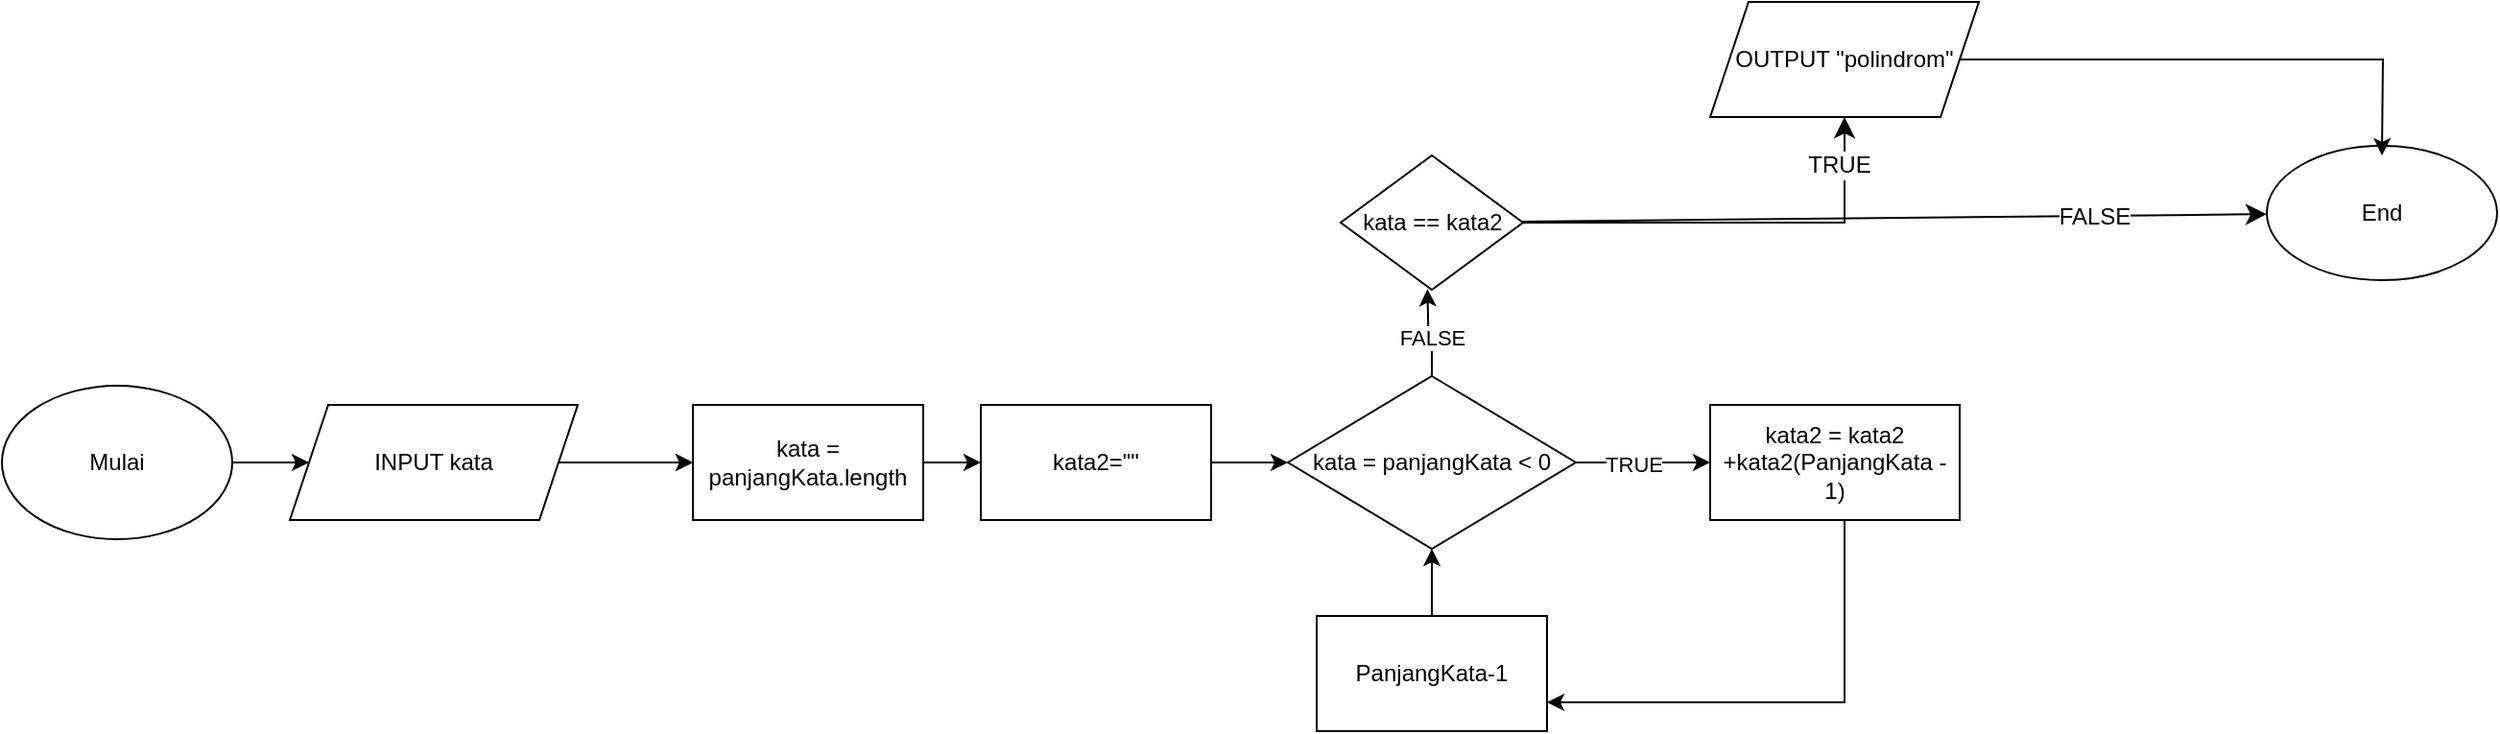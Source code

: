 <mxfile version="24.4.13" type="google">
  <diagram name="Page-1" id="fgo2FbFXpPIKeqnntVB4">
    <mxGraphModel grid="1" page="1" gridSize="10" guides="1" tooltips="1" connect="1" arrows="1" fold="1" pageScale="1" pageWidth="850" pageHeight="1100" math="0" shadow="0">
      <root>
        <mxCell id="0" />
        <mxCell id="1" parent="0" />
        <mxCell id="H_8MwK6IMm4dnX6be_Ov-1" value="Mulai" style="ellipse;whiteSpace=wrap;html=1;" vertex="1" parent="1">
          <mxGeometry x="-280" y="250" width="120" height="80" as="geometry" />
        </mxCell>
        <mxCell id="H_8MwK6IMm4dnX6be_Ov-6" style="edgeStyle=orthogonalEdgeStyle;rounded=0;orthogonalLoop=1;jettySize=auto;html=1;entryX=0;entryY=0.5;entryDx=0;entryDy=0;" edge="1" parent="1" source="H_8MwK6IMm4dnX6be_Ov-2" target="H_8MwK6IMm4dnX6be_Ov-5">
          <mxGeometry relative="1" as="geometry" />
        </mxCell>
        <mxCell id="hghbDPyWJf-7h_5x1G-H-12" style="edgeStyle=orthogonalEdgeStyle;rounded=0;orthogonalLoop=1;jettySize=auto;html=1;entryX=0;entryY=0.5;entryDx=0;entryDy=0;" edge="1" parent="1" source="H_8MwK6IMm4dnX6be_Ov-7" target="hghbDPyWJf-7h_5x1G-H-1">
          <mxGeometry relative="1" as="geometry">
            <mxPoint x="570" y="295" as="targetPoint" />
          </mxGeometry>
        </mxCell>
        <mxCell id="hghbDPyWJf-7h_5x1G-H-22" value="TRUE" style="edgeLabel;html=1;align=center;verticalAlign=middle;resizable=0;points=[];" connectable="0" vertex="1" parent="hghbDPyWJf-7h_5x1G-H-12">
          <mxGeometry x="-0.144" y="-1" relative="1" as="geometry">
            <mxPoint as="offset" />
          </mxGeometry>
        </mxCell>
        <mxCell id="hghbDPyWJf-7h_5x1G-H-19" style="edgeStyle=orthogonalEdgeStyle;rounded=0;orthogonalLoop=1;jettySize=auto;html=1;entryX=0.439;entryY=0.994;entryDx=0;entryDy=0;entryPerimeter=0;" edge="1" parent="1" source="H_8MwK6IMm4dnX6be_Ov-7">
          <mxGeometry relative="1" as="geometry">
            <mxPoint x="462.68" y="199.64" as="targetPoint" />
          </mxGeometry>
        </mxCell>
        <mxCell id="hghbDPyWJf-7h_5x1G-H-24" value="FALSE" style="edgeLabel;html=1;align=center;verticalAlign=middle;resizable=0;points=[];" connectable="0" vertex="1" parent="hghbDPyWJf-7h_5x1G-H-19">
          <mxGeometry x="-0.15" relative="1" as="geometry">
            <mxPoint as="offset" />
          </mxGeometry>
        </mxCell>
        <mxCell id="H_8MwK6IMm4dnX6be_Ov-7" value="kata = panjangKata &amp;lt; 0" style="rhombus;whiteSpace=wrap;html=1;" vertex="1" parent="1">
          <mxGeometry x="390" y="245" width="150" height="90" as="geometry" />
        </mxCell>
        <mxCell id="H_8MwK6IMm4dnX6be_Ov-21" value="End" style="ellipse;whiteSpace=wrap;html=1;" vertex="1" parent="1">
          <mxGeometry x="900" y="125" width="120" height="70" as="geometry" />
        </mxCell>
        <mxCell id="ntFJJBcb0HM-VVXcqOzL-3" style="edgeStyle=orthogonalEdgeStyle;rounded=0;orthogonalLoop=1;jettySize=auto;html=1;entryX=1;entryY=0.75;entryDx=0;entryDy=0;" edge="1" parent="1" source="hghbDPyWJf-7h_5x1G-H-1" target="hghbDPyWJf-7h_5x1G-H-3">
          <mxGeometry relative="1" as="geometry">
            <Array as="points">
              <mxPoint x="680" y="415" />
            </Array>
          </mxGeometry>
        </mxCell>
        <mxCell id="hghbDPyWJf-7h_5x1G-H-1" value="kata2 = kata2 +kata2(PanjangKata - 1)" style="rounded=0;whiteSpace=wrap;html=1;" vertex="1" parent="1">
          <mxGeometry x="610" y="260" width="130" height="60" as="geometry" />
        </mxCell>
        <mxCell id="hghbDPyWJf-7h_5x1G-H-18" value="" style="edgeStyle=orthogonalEdgeStyle;rounded=0;orthogonalLoop=1;jettySize=auto;html=1;" edge="1" parent="1" source="hghbDPyWJf-7h_5x1G-H-3" target="H_8MwK6IMm4dnX6be_Ov-7">
          <mxGeometry relative="1" as="geometry" />
        </mxCell>
        <mxCell id="hghbDPyWJf-7h_5x1G-H-3" value="PanjangKata-1" style="rounded=0;whiteSpace=wrap;html=1;" vertex="1" parent="1">
          <mxGeometry x="405" y="370" width="120" height="60" as="geometry" />
        </mxCell>
        <mxCell id="ntFJJBcb0HM-VVXcqOzL-2" style="edgeStyle=orthogonalEdgeStyle;rounded=0;orthogonalLoop=1;jettySize=auto;html=1;entryX=0;entryY=0.5;entryDx=0;entryDy=0;" edge="1" parent="1" source="hghbDPyWJf-7h_5x1G-H-6" target="H_8MwK6IMm4dnX6be_Ov-7">
          <mxGeometry relative="1" as="geometry" />
        </mxCell>
        <mxCell id="hghbDPyWJf-7h_5x1G-H-6" value="kata2=&quot;&quot;" style="rounded=0;whiteSpace=wrap;html=1;" vertex="1" parent="1">
          <mxGeometry x="230" y="260" width="120" height="60" as="geometry" />
        </mxCell>
        <mxCell id="hghbDPyWJf-7h_5x1G-H-7" value="" style="edgeStyle=orthogonalEdgeStyle;rounded=0;orthogonalLoop=1;jettySize=auto;html=1;exitX=1;exitY=0.5;exitDx=0;exitDy=0;" edge="1" parent="1" source="H_8MwK6IMm4dnX6be_Ov-1" target="H_8MwK6IMm4dnX6be_Ov-2">
          <mxGeometry relative="1" as="geometry">
            <mxPoint x="260" y="290" as="targetPoint" />
            <mxPoint x="-160" y="290" as="sourcePoint" />
          </mxGeometry>
        </mxCell>
        <mxCell id="H_8MwK6IMm4dnX6be_Ov-2" value="INPUT kata" style="shape=parallelogram;perimeter=parallelogramPerimeter;whiteSpace=wrap;html=1;fixedSize=1;" vertex="1" parent="1">
          <mxGeometry x="-130" y="260" width="150" height="60" as="geometry" />
        </mxCell>
        <mxCell id="hghbDPyWJf-7h_5x1G-H-8" value="" style="edgeStyle=orthogonalEdgeStyle;rounded=0;orthogonalLoop=1;jettySize=auto;html=1;exitX=1;exitY=0.5;exitDx=0;exitDy=0;" edge="1" parent="1" source="H_8MwK6IMm4dnX6be_Ov-2" target="H_8MwK6IMm4dnX6be_Ov-5">
          <mxGeometry relative="1" as="geometry">
            <mxPoint x="260" y="290" as="targetPoint" />
            <mxPoint x="10" y="290" as="sourcePoint" />
          </mxGeometry>
        </mxCell>
        <mxCell id="hghbDPyWJf-7h_5x1G-H-9" style="edgeStyle=orthogonalEdgeStyle;rounded=0;orthogonalLoop=1;jettySize=auto;html=1;entryX=0;entryY=0.5;entryDx=0;entryDy=0;" edge="1" parent="1" source="H_8MwK6IMm4dnX6be_Ov-5" target="hghbDPyWJf-7h_5x1G-H-6">
          <mxGeometry relative="1" as="geometry" />
        </mxCell>
        <mxCell id="H_8MwK6IMm4dnX6be_Ov-5" value="kata = panjangKata.length" style="rounded=0;whiteSpace=wrap;html=1;" vertex="1" parent="1">
          <mxGeometry x="80" y="260" width="120" height="60" as="geometry" />
        </mxCell>
        <mxCell id="hghbDPyWJf-7h_5x1G-H-32" style="edgeStyle=orthogonalEdgeStyle;rounded=0;orthogonalLoop=1;jettySize=auto;html=1;" edge="1" parent="1" source="hghbDPyWJf-7h_5x1G-H-25">
          <mxGeometry relative="1" as="geometry">
            <mxPoint x="960" y="130" as="targetPoint" />
          </mxGeometry>
        </mxCell>
        <mxCell id="hghbDPyWJf-7h_5x1G-H-25" value="OUTPUT &quot;polindrom&quot;" style="shape=parallelogram;perimeter=parallelogramPerimeter;whiteSpace=wrap;html=1;fixedSize=1;" vertex="1" parent="1">
          <mxGeometry x="610" y="50" width="140" height="60" as="geometry" />
        </mxCell>
        <mxCell id="LeYsAZgogVE3nq7tjiJu-3" style="edgeStyle=none;curved=1;rounded=0;orthogonalLoop=1;jettySize=auto;html=1;fontSize=12;startSize=8;endSize=8;" edge="1" parent="1" source="LeYsAZgogVE3nq7tjiJu-1" target="H_8MwK6IMm4dnX6be_Ov-21">
          <mxGeometry relative="1" as="geometry" />
        </mxCell>
        <mxCell id="LeYsAZgogVE3nq7tjiJu-13" value="FALSE" style="edgeLabel;html=1;align=center;verticalAlign=middle;resizable=0;points=[];fontSize=12;" connectable="0" vertex="1" parent="LeYsAZgogVE3nq7tjiJu-3">
          <mxGeometry x="0.536" relative="1" as="geometry">
            <mxPoint as="offset" />
          </mxGeometry>
        </mxCell>
        <mxCell id="LeYsAZgogVE3nq7tjiJu-6" style="edgeStyle=orthogonalEdgeStyle;rounded=0;orthogonalLoop=1;jettySize=auto;html=1;fontSize=12;startSize=8;endSize=8;" edge="1" parent="1" source="LeYsAZgogVE3nq7tjiJu-1" target="hghbDPyWJf-7h_5x1G-H-25">
          <mxGeometry relative="1" as="geometry">
            <Array as="points">
              <mxPoint x="680" y="165" />
            </Array>
          </mxGeometry>
        </mxCell>
        <mxCell id="LeYsAZgogVE3nq7tjiJu-12" value="TRUE" style="edgeLabel;html=1;align=center;verticalAlign=middle;resizable=0;points=[];fontSize=12;" connectable="0" vertex="1" parent="LeYsAZgogVE3nq7tjiJu-6">
          <mxGeometry x="0.774" y="3" relative="1" as="geometry">
            <mxPoint as="offset" />
          </mxGeometry>
        </mxCell>
        <mxCell id="LeYsAZgogVE3nq7tjiJu-1" value="kata == kata2" style="rhombus;whiteSpace=wrap;html=1;" vertex="1" parent="1">
          <mxGeometry x="417.5" y="130" width="95" height="70" as="geometry" />
        </mxCell>
      </root>
    </mxGraphModel>
  </diagram>
</mxfile>
